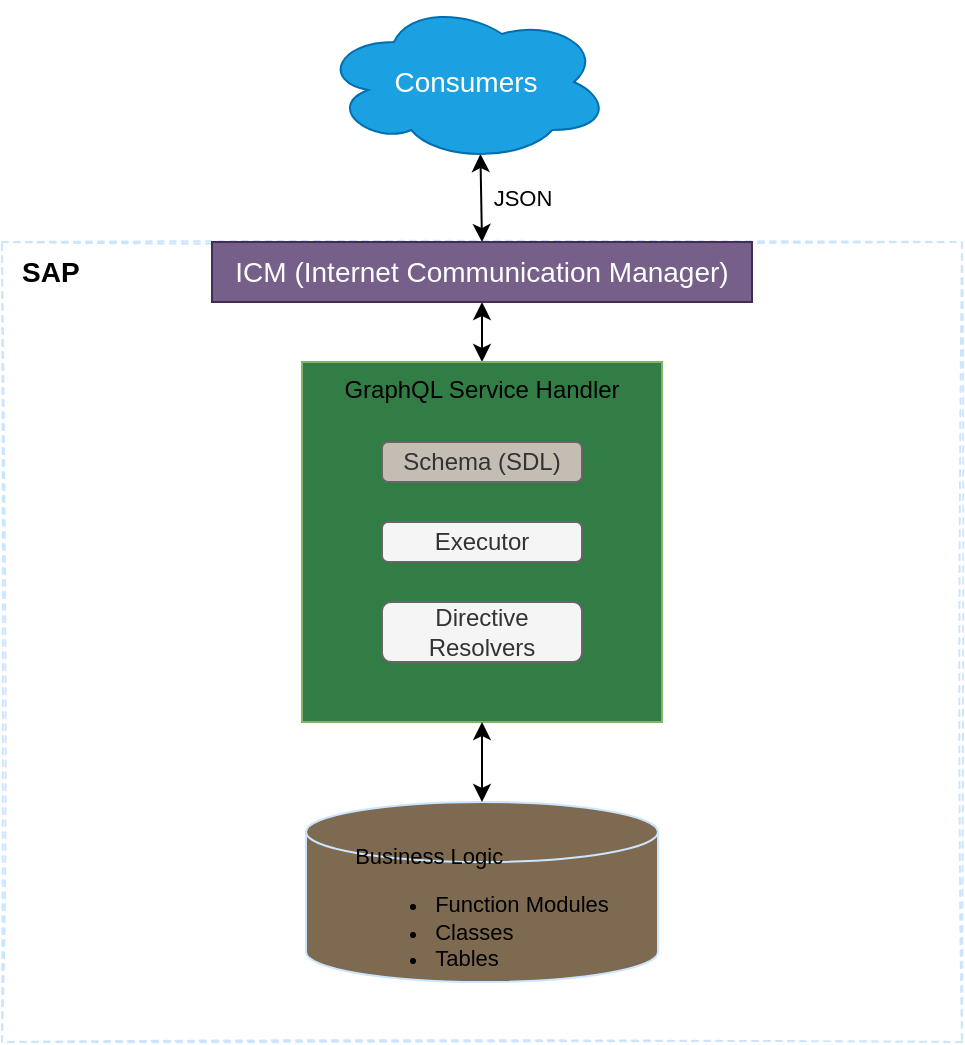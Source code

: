 <mxfile>
    <diagram id="UJhhnpttgqkB2TwkssKp" name="high_level">
        <mxGraphModel dx="1235" dy="780" grid="1" gridSize="10" guides="1" tooltips="1" connect="1" arrows="1" fold="1" page="1" pageScale="1" pageWidth="850" pageHeight="1100" math="0" shadow="0">
            <root>
                <mxCell id="0"/>
                <mxCell id="1" parent="0"/>
                <mxCell id="3" value="SAP" style="rounded=0;whiteSpace=wrap;html=1;dashed=1;glass=0;shadow=0;sketch=1;verticalAlign=top;align=left;spacingLeft=8;fontStyle=1;fontSize=14;fillColor=none;strokeColor=#CCE5FF;" parent="1" vertex="1">
                    <mxGeometry x="210" y="240" width="480" height="400" as="geometry"/>
                </mxCell>
                <mxCell id="5" style="edgeStyle=none;html=1;exitX=0.55;exitY=0.95;exitDx=0;exitDy=0;exitPerimeter=0;fontSize=14;entryX=0.5;entryY=0;entryDx=0;entryDy=0;startArrow=classic;startFill=1;" parent="1" source="4" target="3" edge="1">
                    <mxGeometry relative="1" as="geometry">
                        <mxPoint x="470" y="230" as="targetPoint"/>
                    </mxGeometry>
                </mxCell>
                <mxCell id="zvmb1tHzJrMWkEEvuWOT-14" value="JSON" style="edgeLabel;html=1;align=center;verticalAlign=middle;resizable=0;points=[];fontSize=11;" parent="5" vertex="1" connectable="0">
                    <mxGeometry x="0.003" relative="1" as="geometry">
                        <mxPoint x="20" as="offset"/>
                    </mxGeometry>
                </mxCell>
                <mxCell id="4" value="Consumers" style="ellipse;shape=cloud;whiteSpace=wrap;html=1;rounded=0;shadow=0;glass=0;sketch=0;fontSize=14;fillColor=#1ba1e2;fontColor=#ffffff;strokeColor=#006EAF;" parent="1" vertex="1">
                    <mxGeometry x="370" y="120" width="144" height="80" as="geometry"/>
                </mxCell>
                <mxCell id="13" style="edgeStyle=none;html=1;exitX=0.5;exitY=1;exitDx=0;exitDy=0;entryX=0.5;entryY=0;entryDx=0;entryDy=0;fontSize=11;startArrow=classic;startFill=1;" parent="1" source="6" target="7" edge="1">
                    <mxGeometry relative="1" as="geometry"/>
                </mxCell>
                <mxCell id="6" value="ICM (Internet Communication Manager)" style="rounded=0;whiteSpace=wrap;html=1;shadow=0;glass=0;sketch=0;fontSize=14;fillColor=#76608a;strokeColor=#432D57;fontColor=#ffffff;" parent="1" vertex="1">
                    <mxGeometry x="315" y="240" width="270" height="30" as="geometry"/>
                </mxCell>
                <mxCell id="11" value="" style="group" parent="1" vertex="1" connectable="0">
                    <mxGeometry x="360" y="300" width="180" height="180" as="geometry"/>
                </mxCell>
                <mxCell id="7" value="GraphQL Service Handler" style="whiteSpace=wrap;html=1;aspect=fixed;rounded=0;shadow=0;glass=0;sketch=0;fontSize=12;strokeColor=#82b366;fillColor=#327D46;horizontal=1;verticalAlign=top;" parent="11" vertex="1">
                    <mxGeometry width="180" height="180" as="geometry"/>
                </mxCell>
                <mxCell id="8" value="Schema (SDL)" style="rounded=1;whiteSpace=wrap;html=1;shadow=0;glass=0;sketch=0;fontSize=12;strokeColor=#666666;fillColor=#C4BDB3;fontColor=#333333;" parent="11" vertex="1">
                    <mxGeometry x="40" y="40" width="100" height="20" as="geometry"/>
                </mxCell>
                <mxCell id="9" value="Executor" style="rounded=1;whiteSpace=wrap;html=1;shadow=0;glass=0;sketch=0;fontSize=12;strokeColor=#666666;fillColor=#f5f5f5;fontColor=#333333;" parent="11" vertex="1">
                    <mxGeometry x="40" y="80" width="100" height="20" as="geometry"/>
                </mxCell>
                <mxCell id="10" value="Directive Resolvers" style="rounded=1;whiteSpace=wrap;html=1;shadow=0;glass=0;sketch=0;fontSize=12;strokeColor=#666666;fillColor=#f5f5f5;fontColor=#333333;" parent="11" vertex="1">
                    <mxGeometry x="40" y="120" width="100" height="30" as="geometry"/>
                </mxCell>
                <mxCell id="12" value="&lt;div style=&quot;text-align: justify ; font-size: 11px&quot;&gt;&lt;span&gt;&lt;font style=&quot;font-size: 11px&quot;&gt;Business Logic&lt;/font&gt;&lt;/span&gt;&lt;/div&gt;&lt;ul style=&quot;font-size: 11px&quot;&gt;&lt;li style=&quot;text-align: justify&quot;&gt;&lt;font style=&quot;font-size: 11px&quot;&gt;Function Modules&lt;/font&gt;&lt;/li&gt;&lt;li style=&quot;text-align: justify&quot;&gt;&lt;font style=&quot;font-size: 11px&quot;&gt;Classes&lt;/font&gt;&lt;/li&gt;&lt;li style=&quot;text-align: justify&quot;&gt;&lt;font style=&quot;font-size: 11px&quot;&gt;Tables&lt;/font&gt;&lt;/li&gt;&lt;/ul&gt;" style="shape=cylinder3;whiteSpace=wrap;html=1;boundedLbl=1;backgroundOutline=1;size=15;rounded=0;shadow=0;glass=0;sketch=0;fontSize=12;strokeColor=#CCE5FF;fillColor=#7D6A50;" parent="1" vertex="1">
                    <mxGeometry x="362" y="520" width="176" height="90" as="geometry"/>
                </mxCell>
                <mxCell id="14" style="edgeStyle=none;html=1;exitX=0.5;exitY=1;exitDx=0;exitDy=0;entryX=0.5;entryY=0;entryDx=0;entryDy=0;entryPerimeter=0;fontSize=11;startArrow=classic;startFill=1;" parent="1" source="7" target="12" edge="1">
                    <mxGeometry relative="1" as="geometry"/>
                </mxCell>
            </root>
        </mxGraphModel>
    </diagram>
    <diagram id="g9gSIaL8HH95Di_gDlrX" name="soap_services">
        <mxGraphModel dx="1235" dy="780" grid="1" gridSize="10" guides="1" tooltips="1" connect="1" arrows="1" fold="1" page="1" pageScale="1" pageWidth="850" pageHeight="1100" math="0" shadow="0">
            <root>
                <mxCell id="0YxRfLbF1wbYZMTv9rtB-0"/>
                <mxCell id="0YxRfLbF1wbYZMTv9rtB-1" parent="0YxRfLbF1wbYZMTv9rtB-0"/>
                <mxCell id="In4_eirdhmREkjbY6c1P-0" value="SAP" style="rounded=0;whiteSpace=wrap;html=1;dashed=1;glass=0;shadow=0;sketch=1;verticalAlign=top;align=left;spacingLeft=8;fontStyle=1;fontSize=14;fillColor=none;strokeColor=#CCE5FF;" parent="0YxRfLbF1wbYZMTv9rtB-1" vertex="1">
                    <mxGeometry x="200" y="240" width="480" height="400" as="geometry"/>
                </mxCell>
                <mxCell id="In4_eirdhmREkjbY6c1P-1" style="edgeStyle=none;html=1;exitX=0.55;exitY=0.95;exitDx=0;exitDy=0;exitPerimeter=0;fontSize=14;entryX=0.5;entryY=0;entryDx=0;entryDy=0;startArrow=classic;startFill=1;" parent="0YxRfLbF1wbYZMTv9rtB-1" source="In4_eirdhmREkjbY6c1P-2" target="In4_eirdhmREkjbY6c1P-0" edge="1">
                    <mxGeometry relative="1" as="geometry">
                        <mxPoint x="460" y="230" as="targetPoint"/>
                    </mxGeometry>
                </mxCell>
                <mxCell id="In4_eirdhmREkjbY6c1P-12" value="XML" style="edgeLabel;html=1;align=center;verticalAlign=middle;resizable=0;points=[];fontSize=11;" parent="In4_eirdhmREkjbY6c1P-1" vertex="1" connectable="0">
                    <mxGeometry x="-0.195" relative="1" as="geometry">
                        <mxPoint x="20" as="offset"/>
                    </mxGeometry>
                </mxCell>
                <mxCell id="In4_eirdhmREkjbY6c1P-2" value="Consumers" style="ellipse;shape=cloud;whiteSpace=wrap;html=1;rounded=0;shadow=0;glass=0;sketch=0;fontSize=14;fillColor=#1ba1e2;fontColor=#ffffff;strokeColor=#006EAF;" parent="0YxRfLbF1wbYZMTv9rtB-1" vertex="1">
                    <mxGeometry x="360" y="120" width="144" height="80" as="geometry"/>
                </mxCell>
                <mxCell id="In4_eirdhmREkjbY6c1P-3" style="edgeStyle=none;html=1;exitX=0.5;exitY=1;exitDx=0;exitDy=0;entryX=0.5;entryY=0;entryDx=0;entryDy=0;fontSize=11;startArrow=classic;startFill=1;" parent="0YxRfLbF1wbYZMTv9rtB-1" source="In4_eirdhmREkjbY6c1P-4" target="In4_eirdhmREkjbY6c1P-6" edge="1">
                    <mxGeometry relative="1" as="geometry"/>
                </mxCell>
                <mxCell id="In4_eirdhmREkjbY6c1P-4" value="ICM (Internet Communication Manager)" style="rounded=0;whiteSpace=wrap;html=1;shadow=0;glass=0;sketch=0;fontSize=14;fillColor=#76608a;strokeColor=#432D57;fontColor=#ffffff;" parent="0YxRfLbF1wbYZMTv9rtB-1" vertex="1">
                    <mxGeometry x="305" y="240" width="270" height="30" as="geometry"/>
                </mxCell>
                <mxCell id="In4_eirdhmREkjbY6c1P-5" value="" style="group" parent="0YxRfLbF1wbYZMTv9rtB-1" vertex="1" connectable="0">
                    <mxGeometry x="350" y="310" width="180" height="180" as="geometry"/>
                </mxCell>
                <mxCell id="In4_eirdhmREkjbY6c1P-6" value="SOAP Framework" style="whiteSpace=wrap;html=1;aspect=fixed;rounded=0;shadow=0;glass=0;sketch=0;fontSize=12;strokeColor=#82b366;fillColor=#235731;horizontal=1;verticalAlign=top;" parent="In4_eirdhmREkjbY6c1P-5" vertex="1">
                    <mxGeometry width="180" height="180" as="geometry"/>
                </mxCell>
                <mxCell id="In4_eirdhmREkjbY6c1P-8" value="SOAP WSDL Definition" style="rounded=1;whiteSpace=wrap;html=1;shadow=0;glass=0;sketch=0;fontSize=12;strokeColor=#666666;fillColor=#f5f5f5;fontColor=#333333;" parent="In4_eirdhmREkjbY6c1P-5" vertex="1">
                    <mxGeometry x="25" y="40" width="130" height="30" as="geometry"/>
                </mxCell>
                <mxCell id="In4_eirdhmREkjbY6c1P-9" value="SOAP Service Classes" style="rounded=1;whiteSpace=wrap;html=1;shadow=0;glass=0;sketch=0;fontSize=12;strokeColor=#666666;fillColor=#f5f5f5;fontColor=#333333;" parent="In4_eirdhmREkjbY6c1P-5" vertex="1">
                    <mxGeometry x="40" y="100" width="100" height="30" as="geometry"/>
                </mxCell>
                <mxCell id="In4_eirdhmREkjbY6c1P-10" value="&lt;div style=&quot;text-align: justify ; font-size: 11px&quot;&gt;&lt;span&gt;&lt;font style=&quot;font-size: 11px&quot;&gt;Business Logic&lt;/font&gt;&lt;/span&gt;&lt;/div&gt;&lt;ul style=&quot;font-size: 11px&quot;&gt;&lt;li style=&quot;text-align: justify&quot;&gt;&lt;font style=&quot;font-size: 11px&quot;&gt;Function Modules&lt;/font&gt;&lt;/li&gt;&lt;li style=&quot;text-align: justify&quot;&gt;&lt;font style=&quot;font-size: 11px&quot;&gt;Classes&lt;/font&gt;&lt;/li&gt;&lt;li style=&quot;text-align: justify&quot;&gt;&lt;font style=&quot;font-size: 11px&quot;&gt;Tables&lt;/font&gt;&lt;/li&gt;&lt;/ul&gt;" style="shape=cylinder3;whiteSpace=wrap;html=1;boundedLbl=1;backgroundOutline=1;size=15;rounded=0;shadow=0;glass=0;sketch=0;fontSize=12;strokeColor=#CCE5FF;fillColor=#7D6A50;" parent="0YxRfLbF1wbYZMTv9rtB-1" vertex="1">
                    <mxGeometry x="352" y="520" width="176" height="90" as="geometry"/>
                </mxCell>
                <mxCell id="In4_eirdhmREkjbY6c1P-11" style="edgeStyle=none;html=1;exitX=0.5;exitY=1;exitDx=0;exitDy=0;entryX=0.5;entryY=0;entryDx=0;entryDy=0;entryPerimeter=0;fontSize=11;startArrow=classic;startFill=1;" parent="0YxRfLbF1wbYZMTv9rtB-1" source="In4_eirdhmREkjbY6c1P-6" target="In4_eirdhmREkjbY6c1P-10" edge="1">
                    <mxGeometry relative="1" as="geometry"/>
                </mxCell>
            </root>
        </mxGraphModel>
    </diagram>
    <diagram id="ShzCYzM6KTRAjFiTnptE" name="admin_api">
        <mxGraphModel dx="1235" dy="780" grid="1" gridSize="10" guides="1" tooltips="1" connect="1" arrows="1" fold="1" page="1" pageScale="1" pageWidth="850" pageHeight="1100" math="0" shadow="0">
            <root>
                <mxCell id="z5ZccHg3iyO2Sc4EIqyp-0"/>
                <mxCell id="z5ZccHg3iyO2Sc4EIqyp-1" parent="z5ZccHg3iyO2Sc4EIqyp-0"/>
                <mxCell id="XoMLoZd2_lnPJV4oXxYA-2" value="" style="edgeStyle=orthogonalEdgeStyle;html=1;entryX=0;entryY=0.5;entryDx=0;entryDy=0;exitX=0.5;exitY=1;exitDx=0;exitDy=0;" edge="1" parent="z5ZccHg3iyO2Sc4EIqyp-1" source="XoMLoZd2_lnPJV4oXxYA-0" target="XoMLoZd2_lnPJV4oXxYA-1">
                    <mxGeometry relative="1" as="geometry"/>
                </mxCell>
                <mxCell id="XoMLoZd2_lnPJV4oXxYA-3" value="Read/Update SDL" style="edgeLabel;html=1;align=center;verticalAlign=middle;resizable=0;points=[];" vertex="1" connectable="0" parent="XoMLoZd2_lnPJV4oXxYA-2">
                    <mxGeometry x="0.026" y="2" relative="1" as="geometry">
                        <mxPoint as="offset"/>
                    </mxGeometry>
                </mxCell>
                <mxCell id="XoMLoZd2_lnPJV4oXxYA-5" style="edgeStyle=orthogonalEdgeStyle;html=1;exitX=0.75;exitY=1;exitDx=0;exitDy=0;entryX=0;entryY=0.5;entryDx=0;entryDy=0;" edge="1" parent="z5ZccHg3iyO2Sc4EIqyp-1" source="XoMLoZd2_lnPJV4oXxYA-0" target="XoMLoZd2_lnPJV4oXxYA-6">
                    <mxGeometry relative="1" as="geometry">
                        <mxPoint x="210" y="230" as="targetPoint"/>
                    </mxGeometry>
                </mxCell>
                <mxCell id="XoMLoZd2_lnPJV4oXxYA-8" value="Create/Read/Update/Delete" style="edgeLabel;html=1;align=center;verticalAlign=middle;resizable=0;points=[];" vertex="1" connectable="0" parent="XoMLoZd2_lnPJV4oXxYA-5">
                    <mxGeometry x="-0.463" y="1" relative="1" as="geometry">
                        <mxPoint x="59" y="-18" as="offset"/>
                    </mxGeometry>
                </mxCell>
                <mxCell id="XoMLoZd2_lnPJV4oXxYA-0" value="GraphQL Admin API" style="rounded=0;whiteSpace=wrap;html=1;" vertex="1" parent="z5ZccHg3iyO2Sc4EIqyp-1">
                    <mxGeometry x="40" y="80" width="120" height="40" as="geometry"/>
                </mxCell>
                <mxCell id="XoMLoZd2_lnPJV4oXxYA-9" style="edgeStyle=orthogonalEdgeStyle;html=1;exitX=1;exitY=0.5;exitDx=0;exitDy=0;entryX=0;entryY=0.5;entryDx=0;entryDy=0;entryPerimeter=0;startArrow=none;" edge="1" parent="z5ZccHg3iyO2Sc4EIqyp-1" source="XoMLoZd2_lnPJV4oXxYA-12" target="XoMLoZd2_lnPJV4oXxYA-4">
                    <mxGeometry relative="1" as="geometry"/>
                </mxCell>
                <mxCell id="XoMLoZd2_lnPJV4oXxYA-1" value="Validate SDL" style="whiteSpace=wrap;html=1;rounded=0;" vertex="1" parent="z5ZccHg3iyO2Sc4EIqyp-1">
                    <mxGeometry x="200" y="310" width="120" height="40" as="geometry"/>
                </mxCell>
                <mxCell id="XoMLoZd2_lnPJV4oXxYA-4" value="SAP&lt;br&gt;Database" style="shape=cylinder3;whiteSpace=wrap;html=1;boundedLbl=1;backgroundOutline=1;size=15;" vertex="1" parent="z5ZccHg3iyO2Sc4EIqyp-1">
                    <mxGeometry x="650" y="240" width="60" height="80" as="geometry"/>
                </mxCell>
                <mxCell id="XoMLoZd2_lnPJV4oXxYA-7" style="edgeStyle=orthogonalEdgeStyle;html=1;exitX=1;exitY=0.5;exitDx=0;exitDy=0;entryX=0;entryY=0.5;entryDx=0;entryDy=0;entryPerimeter=0;" edge="1" parent="z5ZccHg3iyO2Sc4EIqyp-1" source="XoMLoZd2_lnPJV4oXxYA-6" target="XoMLoZd2_lnPJV4oXxYA-4">
                    <mxGeometry relative="1" as="geometry"/>
                </mxCell>
                <mxCell id="XoMLoZd2_lnPJV4oXxYA-6" value="Schema Header" style="whiteSpace=wrap;html=1;rounded=0;" vertex="1" parent="z5ZccHg3iyO2Sc4EIqyp-1">
                    <mxGeometry x="200" y="200" width="120" height="40" as="geometry"/>
                </mxCell>
                <mxCell id="XoMLoZd2_lnPJV4oXxYA-12" value="Parse SDL to DB" style="whiteSpace=wrap;html=1;rounded=0;" vertex="1" parent="z5ZccHg3iyO2Sc4EIqyp-1">
                    <mxGeometry x="350" y="310" width="120" height="40" as="geometry"/>
                </mxCell>
                <mxCell id="XoMLoZd2_lnPJV4oXxYA-13" value="" style="edgeStyle=orthogonalEdgeStyle;html=1;exitX=1;exitY=0.5;exitDx=0;exitDy=0;entryX=0;entryY=0.5;entryDx=0;entryDy=0;entryPerimeter=0;endArrow=none;" edge="1" parent="z5ZccHg3iyO2Sc4EIqyp-1" source="XoMLoZd2_lnPJV4oXxYA-1" target="XoMLoZd2_lnPJV4oXxYA-12">
                    <mxGeometry relative="1" as="geometry">
                        <mxPoint x="320" y="330" as="sourcePoint"/>
                        <mxPoint x="650" y="280" as="targetPoint"/>
                    </mxGeometry>
                </mxCell>
            </root>
        </mxGraphModel>
    </diagram>
</mxfile>